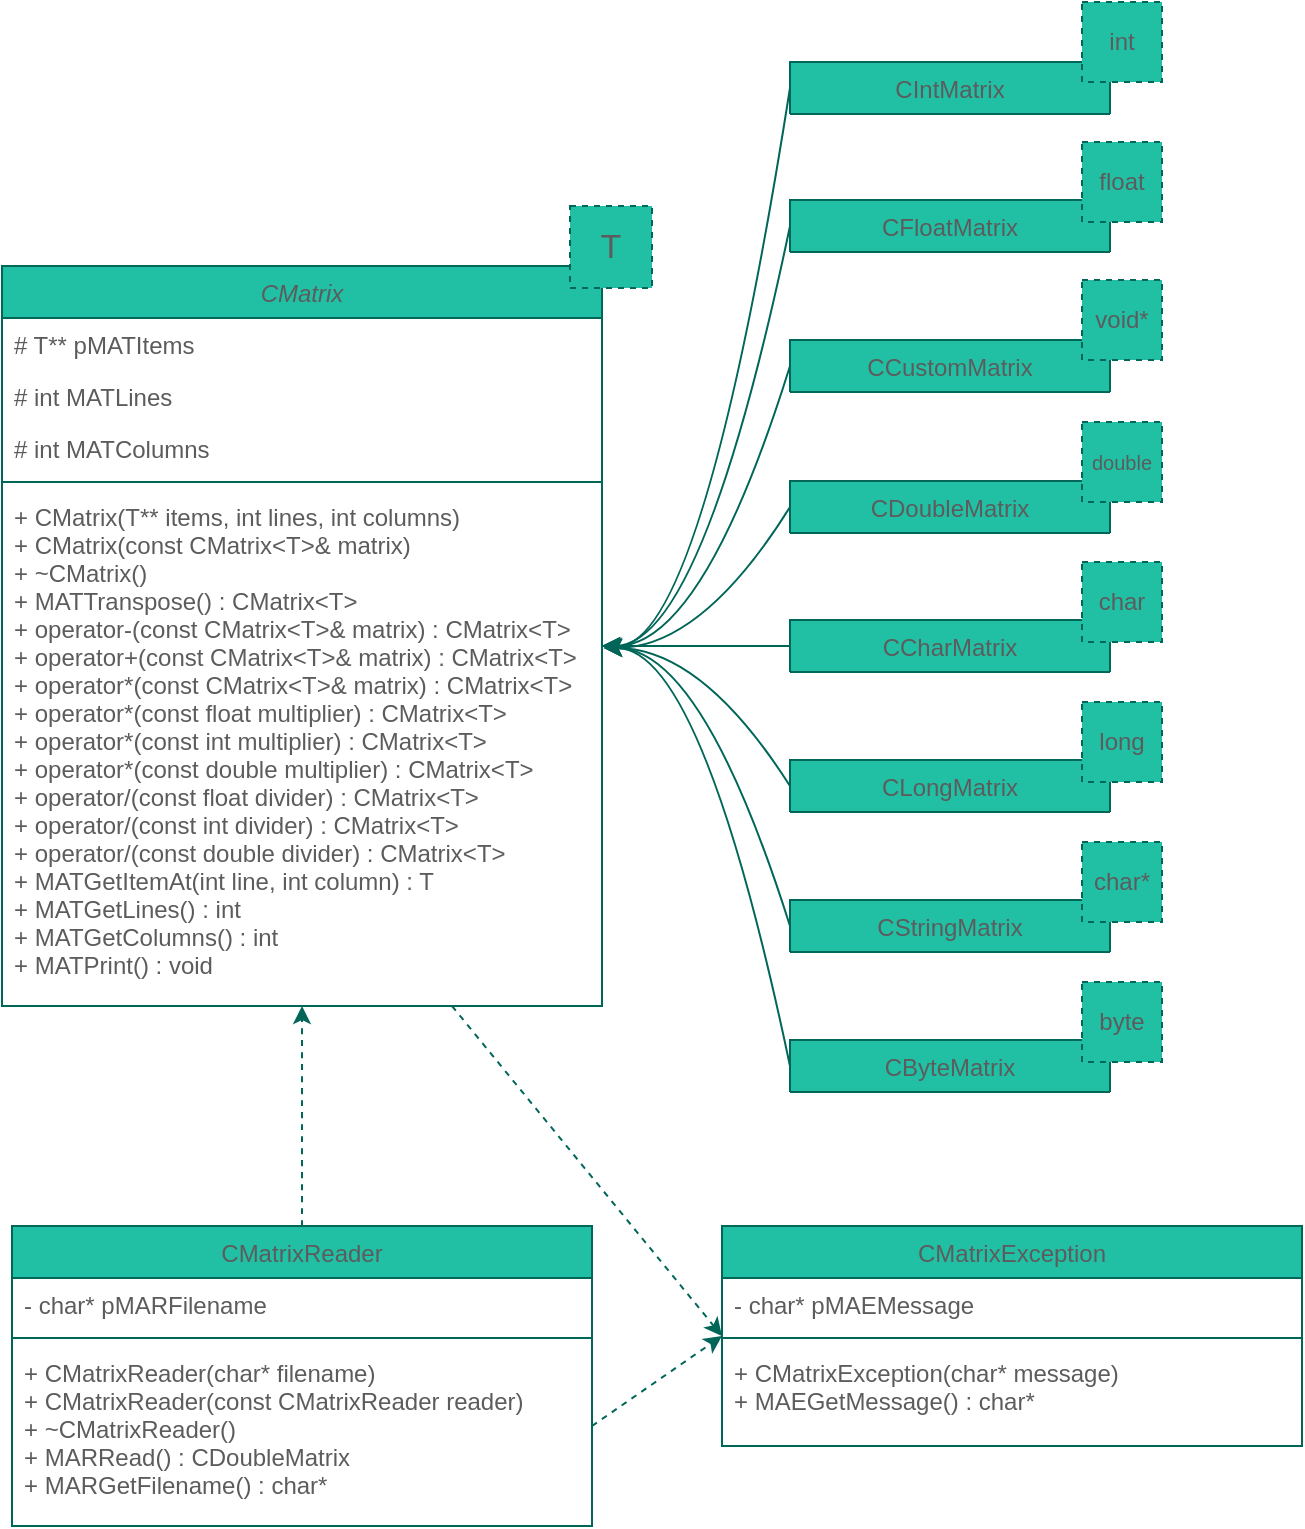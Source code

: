 <mxfile version="14.5.3" type="github">
  <diagram id="C5RBs43oDa-KdzZeNtuy" name="Page-1">
    <mxGraphModel dx="1673" dy="1075" grid="1" gridSize="10" guides="1" tooltips="1" connect="1" arrows="1" fold="1" page="1" pageScale="1" pageWidth="827" pageHeight="1169" math="0" shadow="0">
      <root>
        <mxCell id="WIyWlLk6GJQsqaUBKTNV-0" />
        <mxCell id="WIyWlLk6GJQsqaUBKTNV-1" parent="WIyWlLk6GJQsqaUBKTNV-0" />
        <mxCell id="zkfFHV4jXpPFQw0GAbJ--0" value="CMatrix&#xa;" style="swimlane;fontStyle=2;align=center;verticalAlign=top;childLayout=stackLayout;horizontal=1;startSize=26;horizontalStack=0;resizeParent=1;resizeLast=0;collapsible=1;marginBottom=0;shadow=0;strokeWidth=1;fillColor=#21C0A5;strokeColor=#006658;fontColor=#5C5C5C;" parent="WIyWlLk6GJQsqaUBKTNV-1" vertex="1">
          <mxGeometry x="130" y="220" width="300" height="370" as="geometry">
            <mxRectangle x="230" y="140" width="160" height="26" as="alternateBounds" />
          </mxGeometry>
        </mxCell>
        <mxCell id="zkfFHV4jXpPFQw0GAbJ--1" value="# T** pMATItems" style="text;align=left;verticalAlign=top;spacingLeft=4;spacingRight=4;overflow=hidden;rotatable=0;points=[[0,0.5],[1,0.5]];portConstraint=eastwest;fontColor=#5C5C5C;" parent="zkfFHV4jXpPFQw0GAbJ--0" vertex="1">
          <mxGeometry y="26" width="300" height="26" as="geometry" />
        </mxCell>
        <mxCell id="zkfFHV4jXpPFQw0GAbJ--2" value="# int MATLines" style="text;align=left;verticalAlign=top;spacingLeft=4;spacingRight=4;overflow=hidden;rotatable=0;points=[[0,0.5],[1,0.5]];portConstraint=eastwest;shadow=0;html=0;fontColor=#5C5C5C;" parent="zkfFHV4jXpPFQw0GAbJ--0" vertex="1">
          <mxGeometry y="52" width="300" height="26" as="geometry" />
        </mxCell>
        <mxCell id="zkfFHV4jXpPFQw0GAbJ--3" value="# int MATColumns&#xa;" style="text;align=left;verticalAlign=top;spacingLeft=4;spacingRight=4;overflow=hidden;rotatable=0;points=[[0,0.5],[1,0.5]];portConstraint=eastwest;shadow=0;html=0;fontColor=#5C5C5C;" parent="zkfFHV4jXpPFQw0GAbJ--0" vertex="1">
          <mxGeometry y="78" width="300" height="26" as="geometry" />
        </mxCell>
        <mxCell id="zkfFHV4jXpPFQw0GAbJ--4" value="" style="line;html=1;strokeWidth=1;align=left;verticalAlign=middle;spacingTop=-1;spacingLeft=3;spacingRight=3;rotatable=0;labelPosition=right;points=[];portConstraint=eastwest;fillColor=#21C0A5;strokeColor=#006658;fontColor=#5C5C5C;" parent="zkfFHV4jXpPFQw0GAbJ--0" vertex="1">
          <mxGeometry y="104" width="300" height="8" as="geometry" />
        </mxCell>
        <mxCell id="zkfFHV4jXpPFQw0GAbJ--5" value="+ CMatrix(T** items, int lines, int columns)&#xa;+ CMatrix(const CMatrix&lt;T&gt;&amp; matrix)&#xa;+ ~CMatrix()&#xa;+ MATTranspose() : CMatrix&lt;T&gt;&#xa;+ operator-(const CMatrix&lt;T&gt;&amp; matrix) : CMatrix&lt;T&gt;&#xa;+ operator+(const CMatrix&lt;T&gt;&amp; matrix) : CMatrix&lt;T&gt;&#xa;+ operator*(const CMatrix&lt;T&gt;&amp; matrix) : CMatrix&lt;T&gt;&#xa;+ operator*(const float multiplier) : CMatrix&lt;T&gt;&#xa;+ operator*(const int multiplier) : CMatrix&lt;T&gt;&#xa;+ operator*(const double multiplier) : CMatrix&lt;T&gt;&#xa;+ operator/(const float divider) : CMatrix&lt;T&gt;&#xa;+ operator/(const int divider) : CMatrix&lt;T&gt;&#xa;+ operator/(const double divider) : CMatrix&lt;T&gt;&#xa;+ MATGetItemAt(int line, int column) : T&#xa;+ MATGetLines() : int&#xa;+ MATGetColumns() : int&#xa;+ MATPrint() : void&#xa;" style="text;align=left;verticalAlign=top;spacingLeft=4;spacingRight=4;overflow=hidden;rotatable=0;points=[[0,0.5],[1,0.5]];portConstraint=eastwest;fontColor=#5C5C5C;" parent="zkfFHV4jXpPFQw0GAbJ--0" vertex="1">
          <mxGeometry y="112" width="300" height="248" as="geometry" />
        </mxCell>
        <mxCell id="zkfFHV4jXpPFQw0GAbJ--6" value="CIntMatrix" style="swimlane;fontStyle=0;align=center;verticalAlign=top;childLayout=stackLayout;horizontal=1;startSize=26;horizontalStack=0;resizeParent=1;resizeLast=0;collapsible=1;marginBottom=0;shadow=0;strokeWidth=1;fillColor=#21C0A5;strokeColor=#006658;fontColor=#5C5C5C;" parent="WIyWlLk6GJQsqaUBKTNV-1" vertex="1" collapsed="1">
          <mxGeometry x="524" y="118" width="160" height="26" as="geometry">
            <mxRectangle x="414" width="160" height="49" as="alternateBounds" />
          </mxGeometry>
        </mxCell>
        <mxCell id="aarFeS86kZlc1j655PMt-0" value="CFloatMatrix&#xa;" style="swimlane;fontStyle=0;align=center;verticalAlign=top;childLayout=stackLayout;horizontal=1;startSize=26;horizontalStack=0;resizeParent=1;resizeLast=0;collapsible=1;marginBottom=0;shadow=0;strokeWidth=1;fillColor=#21C0A5;strokeColor=#006658;fontColor=#5C5C5C;" vertex="1" collapsed="1" parent="WIyWlLk6GJQsqaUBKTNV-1">
          <mxGeometry x="524" y="187" width="160" height="26" as="geometry">
            <mxRectangle x="414" y="60" width="160" height="49" as="alternateBounds" />
          </mxGeometry>
        </mxCell>
        <mxCell id="aarFeS86kZlc1j655PMt-1" value="CDoubleMatrix" style="swimlane;fontStyle=0;align=center;verticalAlign=top;childLayout=stackLayout;horizontal=1;startSize=26;horizontalStack=0;resizeParent=1;resizeLast=0;collapsible=1;marginBottom=0;shadow=0;strokeWidth=1;fillColor=#21C0A5;strokeColor=#006658;fontColor=#5C5C5C;" vertex="1" collapsed="1" parent="WIyWlLk6GJQsqaUBKTNV-1">
          <mxGeometry x="524" y="327.5" width="160" height="26" as="geometry">
            <mxRectangle x="414" y="200.5" width="160" height="49" as="alternateBounds" />
          </mxGeometry>
        </mxCell>
        <mxCell id="aarFeS86kZlc1j655PMt-2" value="CLongMatrix" style="swimlane;fontStyle=0;align=center;verticalAlign=top;childLayout=stackLayout;horizontal=1;startSize=26;horizontalStack=0;resizeParent=1;resizeLast=0;collapsible=1;marginBottom=0;shadow=0;strokeWidth=1;fillColor=#21C0A5;strokeColor=#006658;fontColor=#5C5C5C;" vertex="1" collapsed="1" parent="WIyWlLk6GJQsqaUBKTNV-1">
          <mxGeometry x="524" y="467" width="160" height="26" as="geometry">
            <mxRectangle x="414" y="340" width="160" height="49" as="alternateBounds" />
          </mxGeometry>
        </mxCell>
        <mxCell id="aarFeS86kZlc1j655PMt-3" value="CByteMatrix" style="swimlane;fontStyle=0;align=center;verticalAlign=top;childLayout=stackLayout;horizontal=1;startSize=26;horizontalStack=0;resizeParent=1;resizeLast=0;collapsible=1;marginBottom=0;shadow=0;strokeWidth=1;fillColor=#21C0A5;strokeColor=#006658;fontColor=#5C5C5C;" vertex="1" collapsed="1" parent="WIyWlLk6GJQsqaUBKTNV-1">
          <mxGeometry x="524" y="607" width="160" height="26" as="geometry">
            <mxRectangle x="414" y="480" width="160" height="49" as="alternateBounds" />
          </mxGeometry>
        </mxCell>
        <mxCell id="aarFeS86kZlc1j655PMt-4" value="CCharMatrix" style="swimlane;fontStyle=0;align=center;verticalAlign=top;childLayout=stackLayout;horizontal=1;startSize=26;horizontalStack=0;resizeParent=1;resizeLast=0;collapsible=1;marginBottom=0;shadow=0;strokeWidth=1;fillColor=#21C0A5;strokeColor=#006658;fontColor=#5C5C5C;" vertex="1" collapsed="1" parent="WIyWlLk6GJQsqaUBKTNV-1">
          <mxGeometry x="524" y="397" width="160" height="26" as="geometry">
            <mxRectangle x="414" y="270" width="160" height="49" as="alternateBounds" />
          </mxGeometry>
        </mxCell>
        <mxCell id="aarFeS86kZlc1j655PMt-5" value="CStringMatrix" style="swimlane;fontStyle=0;align=center;verticalAlign=top;childLayout=stackLayout;horizontal=1;startSize=26;horizontalStack=0;resizeParent=1;resizeLast=0;collapsible=1;marginBottom=0;shadow=0;strokeWidth=1;fillColor=#21C0A5;strokeColor=#006658;fontColor=#5C5C5C;" vertex="1" collapsed="1" parent="WIyWlLk6GJQsqaUBKTNV-1">
          <mxGeometry x="524" y="537" width="160" height="26" as="geometry">
            <mxRectangle x="414" y="410" width="160" height="49" as="alternateBounds" />
          </mxGeometry>
        </mxCell>
        <mxCell id="aarFeS86kZlc1j655PMt-6" value="CCustomMatrix" style="swimlane;fontStyle=0;align=center;verticalAlign=top;childLayout=stackLayout;horizontal=1;startSize=26;horizontalStack=0;resizeParent=1;resizeLast=0;collapsible=1;marginBottom=0;shadow=0;strokeWidth=1;fillColor=#21C0A5;strokeColor=#006658;fontColor=#5C5C5C;" vertex="1" collapsed="1" parent="WIyWlLk6GJQsqaUBKTNV-1">
          <mxGeometry x="524" y="257" width="160" height="26" as="geometry">
            <mxRectangle x="414" y="130" width="160" height="49" as="alternateBounds" />
          </mxGeometry>
        </mxCell>
        <mxCell id="aarFeS86kZlc1j655PMt-7" value="" style="endArrow=classic;html=1;exitX=0;exitY=0.5;exitDx=0;exitDy=0;strokeColor=#006658;fontColor=#5C5C5C;curved=1;" edge="1" parent="WIyWlLk6GJQsqaUBKTNV-1" source="aarFeS86kZlc1j655PMt-3">
          <mxGeometry width="50" height="50" relative="1" as="geometry">
            <mxPoint x="500" y="520" as="sourcePoint" />
            <mxPoint x="431" y="411" as="targetPoint" />
            <Array as="points">
              <mxPoint x="480" y="411" />
            </Array>
          </mxGeometry>
        </mxCell>
        <mxCell id="aarFeS86kZlc1j655PMt-8" value="" style="endArrow=classic;html=1;exitX=0;exitY=0.5;exitDx=0;exitDy=0;strokeColor=#006658;fontColor=#5C5C5C;curved=1;" edge="1" parent="WIyWlLk6GJQsqaUBKTNV-1" source="aarFeS86kZlc1j655PMt-5">
          <mxGeometry width="50" height="50" relative="1" as="geometry">
            <mxPoint x="500" y="520" as="sourcePoint" />
            <mxPoint x="431" y="411" as="targetPoint" />
            <Array as="points">
              <mxPoint x="480" y="411" />
            </Array>
          </mxGeometry>
        </mxCell>
        <mxCell id="aarFeS86kZlc1j655PMt-9" value="" style="endArrow=classic;html=1;exitX=0;exitY=0.5;exitDx=0;exitDy=0;strokeColor=#006658;fontColor=#5C5C5C;curved=1;" edge="1" parent="WIyWlLk6GJQsqaUBKTNV-1" source="aarFeS86kZlc1j655PMt-1">
          <mxGeometry width="50" height="50" relative="1" as="geometry">
            <mxPoint x="500" y="520" as="sourcePoint" />
            <mxPoint x="431" y="411" as="targetPoint" />
            <Array as="points">
              <mxPoint x="480" y="411" />
            </Array>
          </mxGeometry>
        </mxCell>
        <mxCell id="aarFeS86kZlc1j655PMt-10" value="" style="endArrow=classic;html=1;exitX=0;exitY=0.5;exitDx=0;exitDy=0;strokeColor=#006658;fontColor=#5C5C5C;curved=1;" edge="1" parent="WIyWlLk6GJQsqaUBKTNV-1" source="aarFeS86kZlc1j655PMt-6">
          <mxGeometry width="50" height="50" relative="1" as="geometry">
            <mxPoint x="500" y="520" as="sourcePoint" />
            <mxPoint x="430" y="410" as="targetPoint" />
            <Array as="points">
              <mxPoint x="480" y="411" />
            </Array>
          </mxGeometry>
        </mxCell>
        <mxCell id="aarFeS86kZlc1j655PMt-11" value="" style="endArrow=classic;html=1;exitX=0;exitY=0.5;exitDx=0;exitDy=0;strokeColor=#006658;fontColor=#5C5C5C;curved=1;" edge="1" parent="WIyWlLk6GJQsqaUBKTNV-1" source="aarFeS86kZlc1j655PMt-0">
          <mxGeometry width="50" height="50" relative="1" as="geometry">
            <mxPoint x="500" y="520" as="sourcePoint" />
            <mxPoint x="430" y="410" as="targetPoint" />
            <Array as="points">
              <mxPoint x="480" y="410" />
            </Array>
          </mxGeometry>
        </mxCell>
        <mxCell id="aarFeS86kZlc1j655PMt-12" value="" style="endArrow=classic;html=1;entryX=1.003;entryY=0.315;entryDx=0;entryDy=0;exitX=0;exitY=0.5;exitDx=0;exitDy=0;entryPerimeter=0;strokeColor=#006658;fontColor=#5C5C5C;curved=1;" edge="1" parent="WIyWlLk6GJQsqaUBKTNV-1" source="zkfFHV4jXpPFQw0GAbJ--6" target="zkfFHV4jXpPFQw0GAbJ--5">
          <mxGeometry width="50" height="50" relative="1" as="geometry">
            <mxPoint x="500" y="520" as="sourcePoint" />
            <mxPoint x="550" y="470" as="targetPoint" />
            <Array as="points">
              <mxPoint x="480" y="411" />
            </Array>
          </mxGeometry>
        </mxCell>
        <mxCell id="aarFeS86kZlc1j655PMt-13" value="" style="endArrow=classic;html=1;exitX=0;exitY=0.5;exitDx=0;exitDy=0;strokeColor=#006658;fontColor=#5C5C5C;curved=1;" edge="1" parent="WIyWlLk6GJQsqaUBKTNV-1" source="aarFeS86kZlc1j655PMt-4">
          <mxGeometry width="50" height="50" relative="1" as="geometry">
            <mxPoint x="500" y="520" as="sourcePoint" />
            <mxPoint x="430" y="410" as="targetPoint" />
          </mxGeometry>
        </mxCell>
        <mxCell id="aarFeS86kZlc1j655PMt-14" value="" style="endArrow=classic;html=1;exitX=0;exitY=0.5;exitDx=0;exitDy=0;strokeColor=#006658;fontColor=#5C5C5C;curved=1;" edge="1" parent="WIyWlLk6GJQsqaUBKTNV-1" source="aarFeS86kZlc1j655PMt-2">
          <mxGeometry width="50" height="50" relative="1" as="geometry">
            <mxPoint x="520" y="480" as="sourcePoint" />
            <mxPoint x="431" y="411" as="targetPoint" />
            <Array as="points">
              <mxPoint x="480" y="411" />
            </Array>
          </mxGeometry>
        </mxCell>
        <mxCell id="aarFeS86kZlc1j655PMt-15" value="T" style="whiteSpace=wrap;html=1;aspect=fixed;dashed=1;fontSize=17;fillColor=#21C0A5;strokeColor=#006658;fontColor=#5C5C5C;" vertex="1" parent="WIyWlLk6GJQsqaUBKTNV-1">
          <mxGeometry x="414" y="190" width="41" height="41" as="geometry" />
        </mxCell>
        <mxCell id="aarFeS86kZlc1j655PMt-16" value="int" style="whiteSpace=wrap;html=1;aspect=fixed;dashed=1;fillColor=#21C0A5;strokeColor=#006658;fontColor=#5C5C5C;" vertex="1" parent="WIyWlLk6GJQsqaUBKTNV-1">
          <mxGeometry x="670" y="88" width="40" height="40" as="geometry" />
        </mxCell>
        <mxCell id="aarFeS86kZlc1j655PMt-17" value="float" style="whiteSpace=wrap;html=1;aspect=fixed;dashed=1;fillColor=#21C0A5;strokeColor=#006658;fontColor=#5C5C5C;" vertex="1" parent="WIyWlLk6GJQsqaUBKTNV-1">
          <mxGeometry x="670" y="158" width="40" height="40" as="geometry" />
        </mxCell>
        <mxCell id="aarFeS86kZlc1j655PMt-18" value="void*" style="whiteSpace=wrap;html=1;aspect=fixed;dashed=1;fillColor=#21C0A5;strokeColor=#006658;fontColor=#5C5C5C;" vertex="1" parent="WIyWlLk6GJQsqaUBKTNV-1">
          <mxGeometry x="670" y="227" width="40" height="40" as="geometry" />
        </mxCell>
        <mxCell id="aarFeS86kZlc1j655PMt-19" value="double" style="whiteSpace=wrap;html=1;aspect=fixed;dashed=1;fontSize=10;fillColor=#21C0A5;strokeColor=#006658;fontColor=#5C5C5C;" vertex="1" parent="WIyWlLk6GJQsqaUBKTNV-1">
          <mxGeometry x="670" y="298" width="40" height="40" as="geometry" />
        </mxCell>
        <mxCell id="aarFeS86kZlc1j655PMt-20" value="char" style="whiteSpace=wrap;html=1;aspect=fixed;dashed=1;fillColor=#21C0A5;strokeColor=#006658;fontColor=#5C5C5C;" vertex="1" parent="WIyWlLk6GJQsqaUBKTNV-1">
          <mxGeometry x="670" y="368" width="40" height="40" as="geometry" />
        </mxCell>
        <mxCell id="aarFeS86kZlc1j655PMt-21" value="long" style="whiteSpace=wrap;html=1;aspect=fixed;dashed=1;fillColor=#21C0A5;strokeColor=#006658;fontColor=#5C5C5C;" vertex="1" parent="WIyWlLk6GJQsqaUBKTNV-1">
          <mxGeometry x="670" y="438" width="40" height="40" as="geometry" />
        </mxCell>
        <mxCell id="aarFeS86kZlc1j655PMt-22" value="char*" style="whiteSpace=wrap;html=1;aspect=fixed;dashed=1;fillColor=#21C0A5;strokeColor=#006658;fontColor=#5C5C5C;" vertex="1" parent="WIyWlLk6GJQsqaUBKTNV-1">
          <mxGeometry x="670" y="508" width="40" height="40" as="geometry" />
        </mxCell>
        <mxCell id="aarFeS86kZlc1j655PMt-23" value="byte" style="whiteSpace=wrap;html=1;aspect=fixed;dashed=1;fillColor=#21C0A5;strokeColor=#006658;fontColor=#5C5C5C;" vertex="1" parent="WIyWlLk6GJQsqaUBKTNV-1">
          <mxGeometry x="670" y="578" width="40" height="40" as="geometry" />
        </mxCell>
        <mxCell id="aarFeS86kZlc1j655PMt-25" value="CMatrixReader" style="swimlane;fontStyle=0;align=center;verticalAlign=top;childLayout=stackLayout;horizontal=1;startSize=26;horizontalStack=0;resizeParent=1;resizeLast=0;collapsible=1;marginBottom=0;shadow=0;strokeWidth=1;fillColor=#21C0A5;strokeColor=#006658;fontColor=#5C5C5C;" vertex="1" parent="WIyWlLk6GJQsqaUBKTNV-1">
          <mxGeometry x="135" y="700" width="290" height="150" as="geometry">
            <mxRectangle x="230" y="140" width="160" height="26" as="alternateBounds" />
          </mxGeometry>
        </mxCell>
        <mxCell id="aarFeS86kZlc1j655PMt-26" value="- char* pMARFilename&#xa;" style="text;align=left;verticalAlign=top;spacingLeft=4;spacingRight=4;overflow=hidden;rotatable=0;points=[[0,0.5],[1,0.5]];portConstraint=eastwest;fontColor=#5C5C5C;" vertex="1" parent="aarFeS86kZlc1j655PMt-25">
          <mxGeometry y="26" width="290" height="26" as="geometry" />
        </mxCell>
        <mxCell id="aarFeS86kZlc1j655PMt-29" value="" style="line;html=1;strokeWidth=1;align=left;verticalAlign=middle;spacingTop=-1;spacingLeft=3;spacingRight=3;rotatable=0;labelPosition=right;points=[];portConstraint=eastwest;fillColor=#21C0A5;strokeColor=#006658;fontColor=#5C5C5C;" vertex="1" parent="aarFeS86kZlc1j655PMt-25">
          <mxGeometry y="52" width="290" height="8" as="geometry" />
        </mxCell>
        <mxCell id="aarFeS86kZlc1j655PMt-30" value="+ CMatrixReader(char* filename)&#xa;+ CMatrixReader(const CMatrixReader reader)&#xa;+ ~CMatrixReader()&#xa;+ MARRead() : CDoubleMatrix&#xa;+ MARGetFilename() : char*" style="text;align=left;verticalAlign=top;spacingLeft=4;spacingRight=4;overflow=hidden;rotatable=0;points=[[0,0.5],[1,0.5]];portConstraint=eastwest;fontColor=#5C5C5C;" vertex="1" parent="aarFeS86kZlc1j655PMt-25">
          <mxGeometry y="60" width="290" height="80" as="geometry" />
        </mxCell>
        <mxCell id="aarFeS86kZlc1j655PMt-32" value="" style="endArrow=classic;html=1;fontSize=17;dashed=1;exitX=0.5;exitY=0;exitDx=0;exitDy=0;strokeColor=#006658;fontColor=#5C5C5C;curved=1;" edge="1" parent="WIyWlLk6GJQsqaUBKTNV-1" source="aarFeS86kZlc1j655PMt-25">
          <mxGeometry width="50" height="50" relative="1" as="geometry">
            <mxPoint x="420" y="700" as="sourcePoint" />
            <mxPoint x="280" y="590" as="targetPoint" />
          </mxGeometry>
        </mxCell>
        <mxCell id="aarFeS86kZlc1j655PMt-41" value="CMatrixException" style="swimlane;fontStyle=0;align=center;verticalAlign=top;childLayout=stackLayout;horizontal=1;startSize=26;horizontalStack=0;resizeParent=1;resizeLast=0;collapsible=1;marginBottom=0;shadow=0;strokeWidth=1;fillColor=#21C0A5;strokeColor=#006658;fontColor=#5C5C5C;" vertex="1" parent="WIyWlLk6GJQsqaUBKTNV-1">
          <mxGeometry x="490" y="700" width="290" height="110" as="geometry">
            <mxRectangle x="230" y="140" width="160" height="26" as="alternateBounds" />
          </mxGeometry>
        </mxCell>
        <mxCell id="aarFeS86kZlc1j655PMt-42" value="- char* pMAEMessage&#xa;" style="text;align=left;verticalAlign=top;spacingLeft=4;spacingRight=4;overflow=hidden;rotatable=0;points=[[0,0.5],[1,0.5]];portConstraint=eastwest;fontColor=#5C5C5C;" vertex="1" parent="aarFeS86kZlc1j655PMt-41">
          <mxGeometry y="26" width="290" height="26" as="geometry" />
        </mxCell>
        <mxCell id="aarFeS86kZlc1j655PMt-43" value="" style="line;html=1;strokeWidth=1;align=left;verticalAlign=middle;spacingTop=-1;spacingLeft=3;spacingRight=3;rotatable=0;labelPosition=right;points=[];portConstraint=eastwest;fillColor=#21C0A5;strokeColor=#006658;fontColor=#5C5C5C;" vertex="1" parent="aarFeS86kZlc1j655PMt-41">
          <mxGeometry y="52" width="290" height="8" as="geometry" />
        </mxCell>
        <mxCell id="aarFeS86kZlc1j655PMt-44" value="+ CMatrixException(char* message)&#xa;+ MAEGetMessage() : char*" style="text;align=left;verticalAlign=top;spacingLeft=4;spacingRight=4;overflow=hidden;rotatable=0;points=[[0,0.5],[1,0.5]];portConstraint=eastwest;fontColor=#5C5C5C;" vertex="1" parent="aarFeS86kZlc1j655PMt-41">
          <mxGeometry y="60" width="290" height="40" as="geometry" />
        </mxCell>
        <mxCell id="aarFeS86kZlc1j655PMt-46" value="" style="endArrow=classic;html=1;dashed=1;strokeColor=#006658;fillColor=#21C0A5;fontColor=#5C5C5C;exitX=1;exitY=0.5;exitDx=0;exitDy=0;entryX=0;entryY=0.5;entryDx=0;entryDy=0;" edge="1" parent="WIyWlLk6GJQsqaUBKTNV-1" source="aarFeS86kZlc1j655PMt-30" target="aarFeS86kZlc1j655PMt-41">
          <mxGeometry width="50" height="50" relative="1" as="geometry">
            <mxPoint x="520" y="680" as="sourcePoint" />
            <mxPoint x="570" y="630" as="targetPoint" />
          </mxGeometry>
        </mxCell>
        <mxCell id="aarFeS86kZlc1j655PMt-47" value="" style="endArrow=classic;html=1;dashed=1;strokeColor=#006658;fillColor=#21C0A5;fontColor=#5C5C5C;exitX=0.75;exitY=1;exitDx=0;exitDy=0;entryX=0;entryY=0.5;entryDx=0;entryDy=0;" edge="1" parent="WIyWlLk6GJQsqaUBKTNV-1" source="zkfFHV4jXpPFQw0GAbJ--0" target="aarFeS86kZlc1j655PMt-41">
          <mxGeometry width="50" height="50" relative="1" as="geometry">
            <mxPoint x="520" y="680" as="sourcePoint" />
            <mxPoint x="490" y="770" as="targetPoint" />
          </mxGeometry>
        </mxCell>
      </root>
    </mxGraphModel>
  </diagram>
</mxfile>
